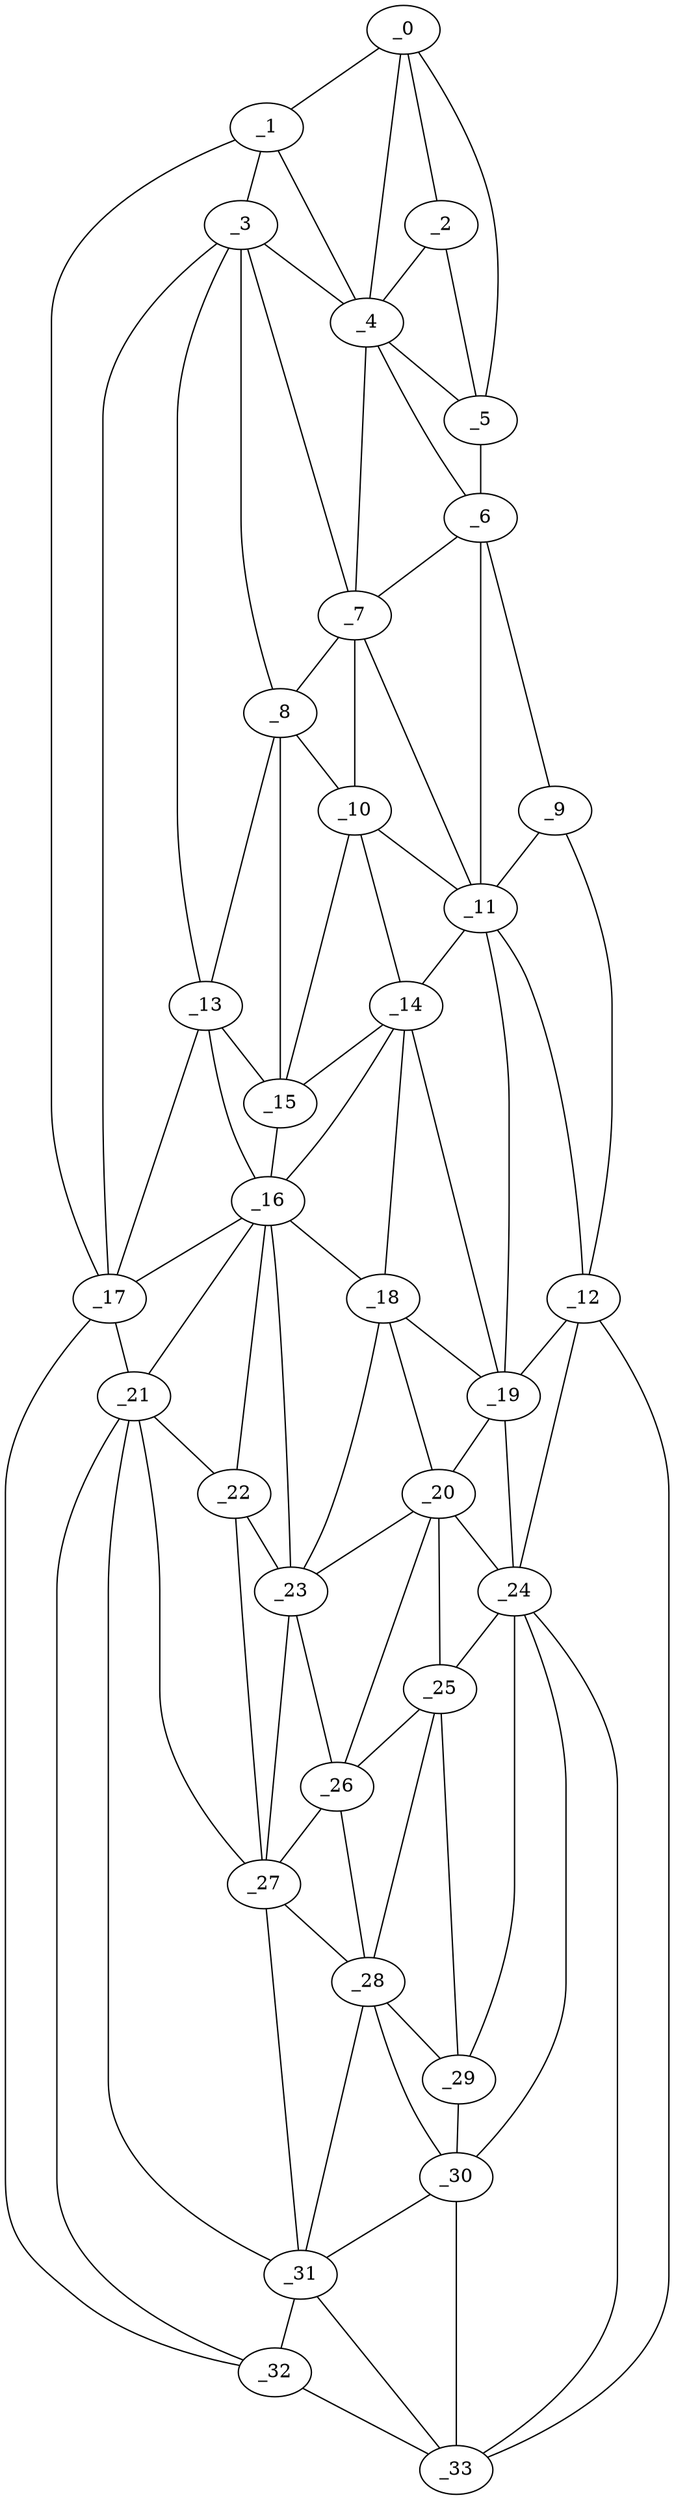 graph "obj96__225.gxl" {
	_0	 [x=5,
		y=46];
	_1	 [x=5,
		y=69];
	_0 -- _1	 [valence=1];
	_2	 [x=19,
		y=44];
	_0 -- _2	 [valence=2];
	_4	 [x=24,
		y=57];
	_0 -- _4	 [valence=1];
	_5	 [x=28,
		y=38];
	_0 -- _5	 [valence=1];
	_3	 [x=23,
		y=75];
	_1 -- _3	 [valence=2];
	_1 -- _4	 [valence=2];
	_17	 [x=78,
		y=98];
	_1 -- _17	 [valence=1];
	_2 -- _4	 [valence=2];
	_2 -- _5	 [valence=1];
	_3 -- _4	 [valence=1];
	_7	 [x=43,
		y=69];
	_3 -- _7	 [valence=2];
	_8	 [x=47,
		y=71];
	_3 -- _8	 [valence=1];
	_13	 [x=69,
		y=93];
	_3 -- _13	 [valence=2];
	_3 -- _17	 [valence=2];
	_4 -- _5	 [valence=2];
	_6	 [x=41,
		y=34];
	_4 -- _6	 [valence=2];
	_4 -- _7	 [valence=1];
	_5 -- _6	 [valence=1];
	_6 -- _7	 [valence=2];
	_9	 [x=52,
		y=31];
	_6 -- _9	 [valence=1];
	_11	 [x=62,
		y=58];
	_6 -- _11	 [valence=2];
	_7 -- _8	 [valence=1];
	_10	 [x=54,
		y=67];
	_7 -- _10	 [valence=2];
	_7 -- _11	 [valence=2];
	_8 -- _10	 [valence=2];
	_8 -- _13	 [valence=1];
	_15	 [x=71,
		y=75];
	_8 -- _15	 [valence=2];
	_9 -- _11	 [valence=2];
	_12	 [x=67,
		y=35];
	_9 -- _12	 [valence=1];
	_10 -- _11	 [valence=1];
	_14	 [x=71,
		y=64];
	_10 -- _14	 [valence=1];
	_10 -- _15	 [valence=1];
	_11 -- _12	 [valence=2];
	_11 -- _14	 [valence=1];
	_19	 [x=85,
		y=47];
	_11 -- _19	 [valence=1];
	_12 -- _19	 [valence=2];
	_24	 [x=99,
		y=49];
	_12 -- _24	 [valence=2];
	_33	 [x=126,
		y=56];
	_12 -- _33	 [valence=1];
	_13 -- _15	 [valence=2];
	_16	 [x=78,
		y=76];
	_13 -- _16	 [valence=2];
	_13 -- _17	 [valence=2];
	_14 -- _15	 [valence=2];
	_14 -- _16	 [valence=2];
	_18	 [x=82,
		y=61];
	_14 -- _18	 [valence=2];
	_14 -- _19	 [valence=2];
	_15 -- _16	 [valence=2];
	_16 -- _17	 [valence=1];
	_16 -- _18	 [valence=2];
	_21	 [x=90,
		y=92];
	_16 -- _21	 [valence=2];
	_22	 [x=92,
		y=85];
	_16 -- _22	 [valence=1];
	_23	 [x=95,
		y=75];
	_16 -- _23	 [valence=2];
	_17 -- _21	 [valence=1];
	_32	 [x=125,
		y=80];
	_17 -- _32	 [valence=1];
	_18 -- _19	 [valence=1];
	_20	 [x=89,
		y=57];
	_18 -- _20	 [valence=2];
	_18 -- _23	 [valence=2];
	_19 -- _20	 [valence=1];
	_19 -- _24	 [valence=1];
	_20 -- _23	 [valence=2];
	_20 -- _24	 [valence=2];
	_25	 [x=100,
		y=56];
	_20 -- _25	 [valence=1];
	_26	 [x=100,
		y=73];
	_20 -- _26	 [valence=2];
	_21 -- _22	 [valence=2];
	_27	 [x=103,
		y=79];
	_21 -- _27	 [valence=1];
	_31	 [x=115,
		y=79];
	_21 -- _31	 [valence=2];
	_21 -- _32	 [valence=2];
	_22 -- _23	 [valence=1];
	_22 -- _27	 [valence=2];
	_23 -- _26	 [valence=2];
	_23 -- _27	 [valence=1];
	_24 -- _25	 [valence=2];
	_29	 [x=106,
		y=52];
	_24 -- _29	 [valence=2];
	_30	 [x=115,
		y=54];
	_24 -- _30	 [valence=2];
	_24 -- _33	 [valence=2];
	_25 -- _26	 [valence=2];
	_28	 [x=105,
		y=70];
	_25 -- _28	 [valence=2];
	_25 -- _29	 [valence=2];
	_26 -- _27	 [valence=2];
	_26 -- _28	 [valence=1];
	_27 -- _28	 [valence=2];
	_27 -- _31	 [valence=2];
	_28 -- _29	 [valence=1];
	_28 -- _30	 [valence=2];
	_28 -- _31	 [valence=2];
	_29 -- _30	 [valence=1];
	_30 -- _31	 [valence=1];
	_30 -- _33	 [valence=1];
	_31 -- _32	 [valence=1];
	_31 -- _33	 [valence=2];
	_32 -- _33	 [valence=1];
}
